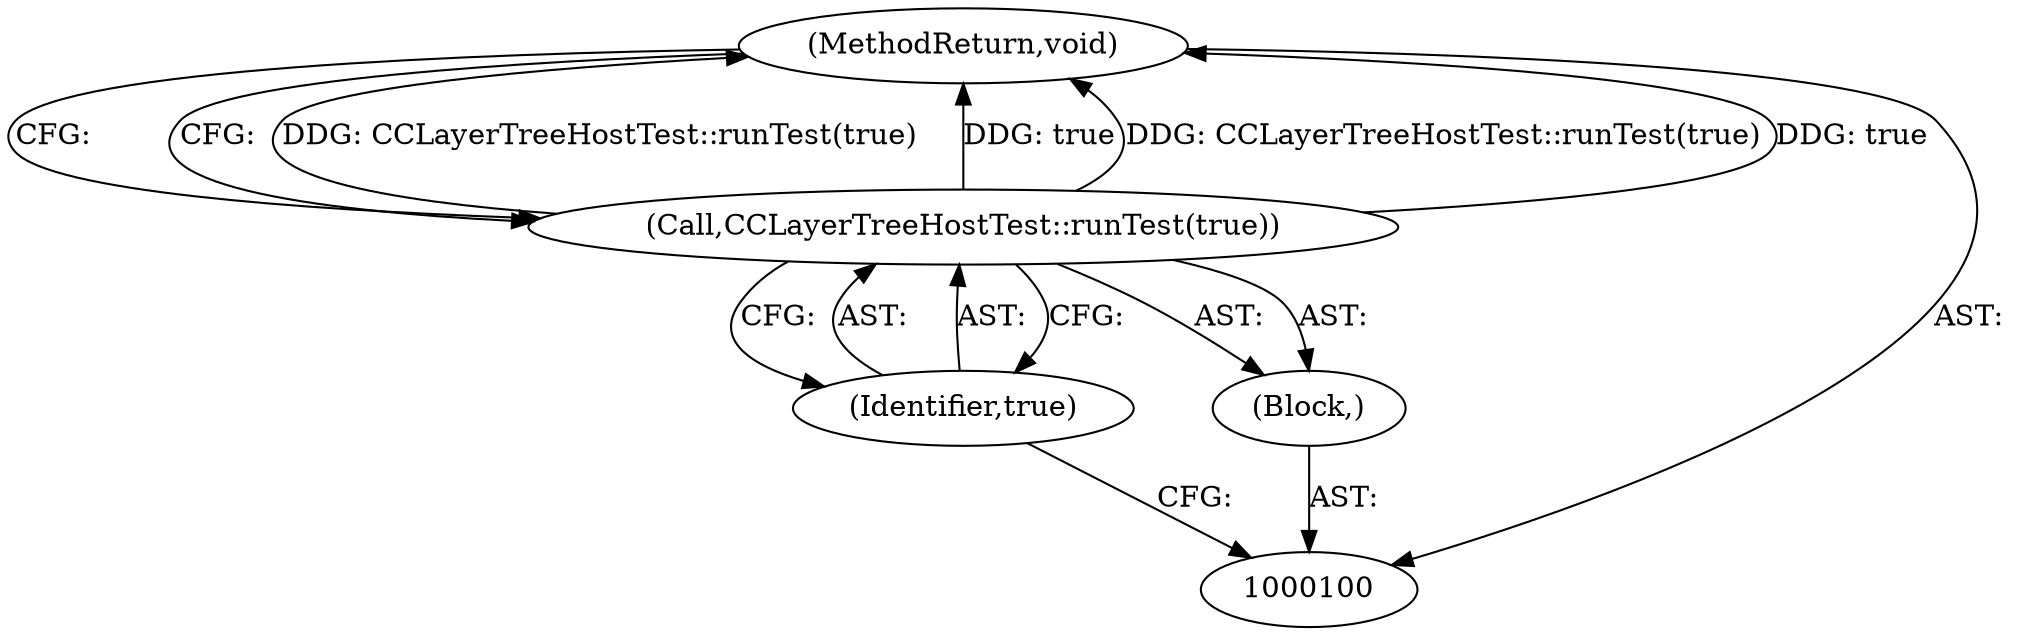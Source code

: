digraph "0_Chrome_88c4913f11967abfd08a8b22b4423710322ac49b_9" {
"1000104" [label="(MethodReturn,void)"];
"1000101" [label="(Block,)"];
"1000103" [label="(Identifier,true)"];
"1000102" [label="(Call,CCLayerTreeHostTest::runTest(true))"];
"1000104" -> "1000100"  [label="AST: "];
"1000104" -> "1000102"  [label="CFG: "];
"1000102" -> "1000104"  [label="DDG: CCLayerTreeHostTest::runTest(true)"];
"1000102" -> "1000104"  [label="DDG: true"];
"1000101" -> "1000100"  [label="AST: "];
"1000102" -> "1000101"  [label="AST: "];
"1000103" -> "1000102"  [label="AST: "];
"1000103" -> "1000100"  [label="CFG: "];
"1000102" -> "1000103"  [label="CFG: "];
"1000102" -> "1000101"  [label="AST: "];
"1000102" -> "1000103"  [label="CFG: "];
"1000103" -> "1000102"  [label="AST: "];
"1000104" -> "1000102"  [label="CFG: "];
"1000102" -> "1000104"  [label="DDG: CCLayerTreeHostTest::runTest(true)"];
"1000102" -> "1000104"  [label="DDG: true"];
}
